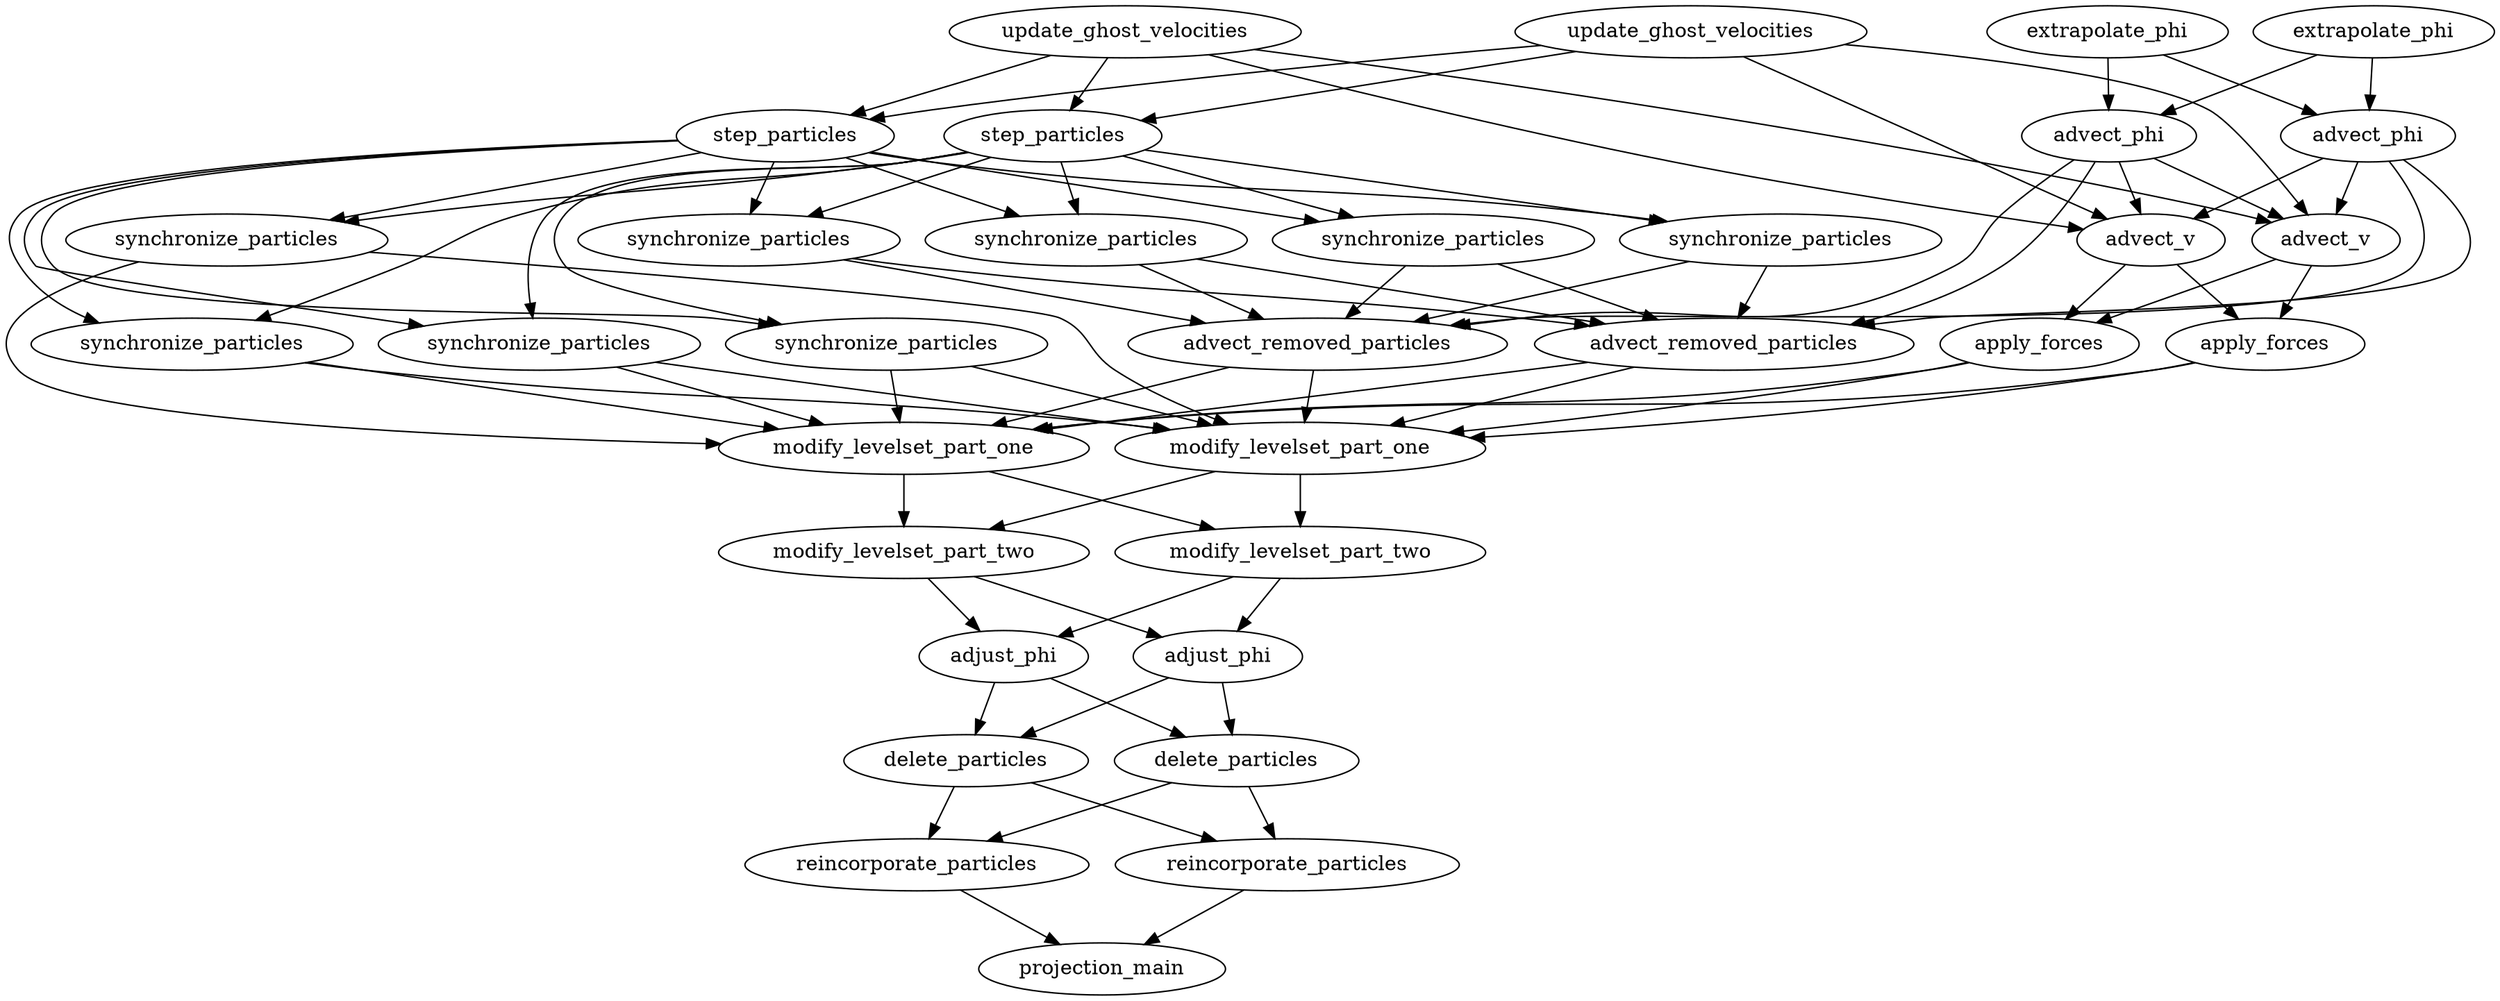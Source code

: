 digraph Workflow {
	node10000017 [label="update_ghost_velocities"];
	node10000018 [label="update_ghost_velocities"];
	node10000025 [label="extrapolate_phi"];
	node10000026 [label="extrapolate_phi"];
	node10000027 [label="advect_phi"];
	node10000025->node10000027
	node10000026->node10000027
	node10000028 [label="advect_phi"];
	node10000025->node10000028
	node10000026->node10000028
	node10000037 [label="step_particles"];
	node10000017->node10000037
	node10000018->node10000037
	node10000038 [label="step_particles"];
	node10000017->node10000038
	node10000018->node10000038
	node10000039 [label="synchronize_particles"];
	node10000037->node10000039
	node10000038->node10000039
	node10000040 [label="synchronize_particles"];
	node10000037->node10000040
	node10000038->node10000040
	node10000041 [label="synchronize_particles"];
	node10000037->node10000041
	node10000038->node10000041
	node10000042 [label="synchronize_particles"];
	node10000037->node10000042
	node10000038->node10000042
	node10000043 [label="synchronize_particles"];
	node10000038->node10000043
	node10000037->node10000043
	node10000044 [label="synchronize_particles"];
	node10000038->node10000044
	node10000037->node10000044
	node10000045 [label="synchronize_particles"];
	node10000038->node10000045
	node10000037->node10000045
	node10000046 [label="synchronize_particles"];
	node10000038->node10000046
	node10000037->node10000046
	node10000047 [label="advect_removed_particles"];
	node10000027->node10000047
	node10000028->node10000047
	node10000041->node10000047
	node10000045->node10000047
	node10000042->node10000047
	node10000046->node10000047
	node10000048 [label="advect_removed_particles"];
	node10000027->node10000048
	node10000028->node10000048
	node10000041->node10000048
	node10000045->node10000048
	node10000042->node10000048
	node10000046->node10000048
	node10000019 [label="advect_v"];
	node10000017->node10000019
	node10000018->node10000019
	node10000027->node10000019
	node10000028->node10000019
	node10000020 [label="advect_v"];
	node10000017->node10000020
	node10000018->node10000020
	node10000027->node10000020
	node10000028->node10000020
	node10000021 [label="apply_forces"];
	node10000019->node10000021
	node10000020->node10000021
	node10000022 [label="apply_forces"];
	node10000019->node10000022
	node10000020->node10000022
	node10000049 [label="modify_levelset_part_one"];
	node10000021->node10000049
	node10000022->node10000049
	node10000039->node10000049
	node10000043->node10000049
	node10000040->node10000049
	node10000044->node10000049
	node10000047->node10000049
	node10000048->node10000049
	node10000050 [label="modify_levelset_part_one"];
	node10000021->node10000050
	node10000022->node10000050
	node10000039->node10000050
	node10000043->node10000050
	node10000040->node10000050
	node10000044->node10000050
	node10000047->node10000050
	node10000048->node10000050
	node10000051 [label="modify_levelset_part_two"];
	node10000049->node10000051
	node10000050->node10000051
	node10000052 [label="modify_levelset_part_two"];
	node10000049->node10000052
	node10000050->node10000052
	node10000023 [label="adjust_phi"];
	node10000051->node10000023
	node10000052->node10000023
	node10000024 [label="adjust_phi"];
	node10000051->node10000024
	node10000052->node10000024
	node10000053 [label="delete_particles"];
	node10000023->node10000053
	node10000024->node10000053
	node10000054 [label="delete_particles"];
	node10000023->node10000054
	node10000024->node10000054
	node10000055 [label="reincorporate_particles"];
	node10000053->node10000055
	node10000054->node10000055
	node10000056 [label="reincorporate_particles"];
	node10000053->node10000056
	node10000054->node10000056
	node10000014 [label="projection_main"];
	node10000055->node10000014
	node10000056->node10000014
}
